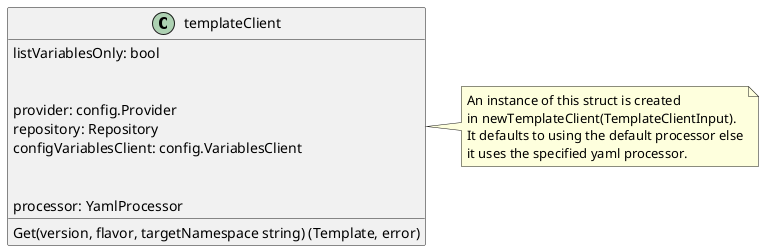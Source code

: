 @startuml
class templateClient {
  listVariablesOnly: bool


  provider: config.Provider
  repository: Repository
  configVariablesClient: config.VariablesClient


  processor: YamlProcessor
  {method} Get(version, flavor, targetNamespace string) (Template, error)


}
note right
 An instance of this struct is created
 in newTemplateClient(TemplateClientInput).
 It defaults to using the default processor else
 it uses the specified yaml processor.
end note
@enduml

